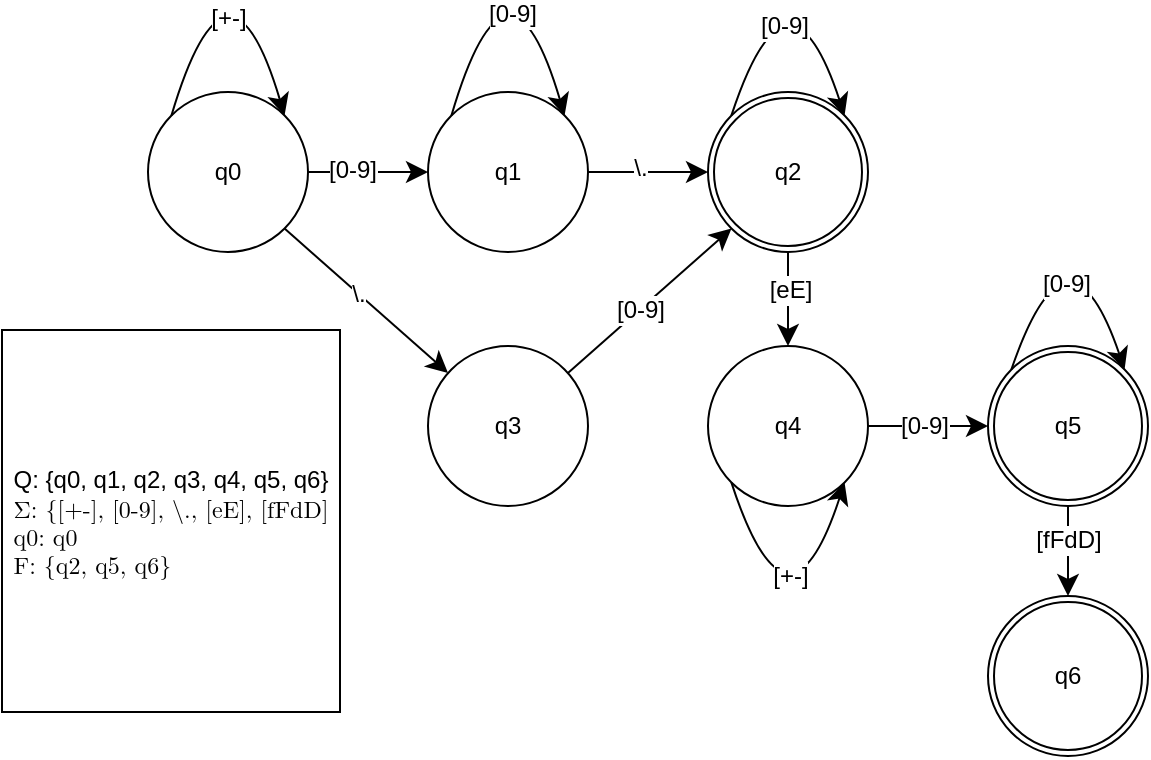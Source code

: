 <mxfile version="28.2.7">
  <diagram name="Seite-1" id="YAVIWmJRyisaWeKC7aEI">
    <mxGraphModel dx="1173" dy="823" grid="0" gridSize="10" guides="1" tooltips="1" connect="1" arrows="1" fold="1" page="0" pageScale="1" pageWidth="1169" pageHeight="827" math="0" shadow="0">
      <root>
        <mxCell id="0" />
        <mxCell id="1" parent="0" />
        <mxCell id="CNpXYChLDquKb-9LG0T4-5" style="edgeStyle=none;curved=1;rounded=0;orthogonalLoop=1;jettySize=auto;html=1;entryX=0;entryY=0.5;entryDx=0;entryDy=0;fontSize=12;startSize=8;endSize=8;" edge="1" parent="1" source="CNpXYChLDquKb-9LG0T4-1" target="CNpXYChLDquKb-9LG0T4-4">
          <mxGeometry relative="1" as="geometry" />
        </mxCell>
        <mxCell id="CNpXYChLDquKb-9LG0T4-7" value="[0-9]" style="edgeLabel;html=1;align=center;verticalAlign=middle;resizable=0;points=[];fontSize=12;" vertex="1" connectable="0" parent="CNpXYChLDquKb-9LG0T4-5">
          <mxGeometry x="-0.283" y="1" relative="1" as="geometry">
            <mxPoint as="offset" />
          </mxGeometry>
        </mxCell>
        <mxCell id="CNpXYChLDquKb-9LG0T4-15" style="edgeStyle=none;curved=1;rounded=0;orthogonalLoop=1;jettySize=auto;html=1;exitX=1;exitY=1;exitDx=0;exitDy=0;fontSize=12;startSize=8;endSize=8;" edge="1" parent="1" source="CNpXYChLDquKb-9LG0T4-1" target="CNpXYChLDquKb-9LG0T4-14">
          <mxGeometry relative="1" as="geometry" />
        </mxCell>
        <mxCell id="CNpXYChLDquKb-9LG0T4-16" value="\." style="edgeLabel;html=1;align=center;verticalAlign=middle;resizable=0;points=[];fontSize=12;" vertex="1" connectable="0" parent="CNpXYChLDquKb-9LG0T4-15">
          <mxGeometry x="-0.102" relative="1" as="geometry">
            <mxPoint as="offset" />
          </mxGeometry>
        </mxCell>
        <mxCell id="CNpXYChLDquKb-9LG0T4-1" value="q0" style="ellipse;whiteSpace=wrap;html=1;aspect=fixed;" vertex="1" parent="1">
          <mxGeometry x="160" y="160" width="80" height="80" as="geometry" />
        </mxCell>
        <mxCell id="CNpXYChLDquKb-9LG0T4-2" style="edgeStyle=none;curved=1;rounded=0;orthogonalLoop=1;jettySize=auto;html=1;exitX=0;exitY=0;exitDx=0;exitDy=0;entryX=1;entryY=0;entryDx=0;entryDy=0;fontSize=12;startSize=8;endSize=8;" edge="1" parent="1" source="CNpXYChLDquKb-9LG0T4-1" target="CNpXYChLDquKb-9LG0T4-1">
          <mxGeometry relative="1" as="geometry">
            <Array as="points">
              <mxPoint x="200" y="77" />
            </Array>
          </mxGeometry>
        </mxCell>
        <mxCell id="CNpXYChLDquKb-9LG0T4-3" value="[+-]" style="edgeLabel;html=1;align=center;verticalAlign=middle;resizable=0;points=[];fontSize=12;" vertex="1" connectable="0" parent="CNpXYChLDquKb-9LG0T4-2">
          <mxGeometry x="-0.482" y="-12" relative="1" as="geometry">
            <mxPoint x="2" y="-4" as="offset" />
          </mxGeometry>
        </mxCell>
        <mxCell id="CNpXYChLDquKb-9LG0T4-10" style="edgeStyle=none;curved=1;rounded=0;orthogonalLoop=1;jettySize=auto;html=1;entryX=0;entryY=0.5;entryDx=0;entryDy=0;fontSize=12;startSize=8;endSize=8;" edge="1" parent="1" source="CNpXYChLDquKb-9LG0T4-4" target="CNpXYChLDquKb-9LG0T4-9">
          <mxGeometry relative="1" as="geometry" />
        </mxCell>
        <mxCell id="CNpXYChLDquKb-9LG0T4-11" value="\." style="edgeLabel;html=1;align=center;verticalAlign=middle;resizable=0;points=[];fontSize=12;" vertex="1" connectable="0" parent="CNpXYChLDquKb-9LG0T4-10">
          <mxGeometry x="-0.155" y="2" relative="1" as="geometry">
            <mxPoint as="offset" />
          </mxGeometry>
        </mxCell>
        <mxCell id="CNpXYChLDquKb-9LG0T4-4" value="q1" style="ellipse;whiteSpace=wrap;html=1;aspect=fixed;" vertex="1" parent="1">
          <mxGeometry x="300" y="160" width="80" height="80" as="geometry" />
        </mxCell>
        <mxCell id="CNpXYChLDquKb-9LG0T4-6" style="edgeStyle=none;curved=1;rounded=0;orthogonalLoop=1;jettySize=auto;html=1;exitX=0;exitY=0;exitDx=0;exitDy=0;entryX=1;entryY=0;entryDx=0;entryDy=0;fontSize=12;startSize=8;endSize=8;" edge="1" parent="1" source="CNpXYChLDquKb-9LG0T4-4" target="CNpXYChLDquKb-9LG0T4-4">
          <mxGeometry relative="1" as="geometry">
            <Array as="points">
              <mxPoint x="340" y="76" />
            </Array>
          </mxGeometry>
        </mxCell>
        <mxCell id="CNpXYChLDquKb-9LG0T4-8" value="[0-9]" style="edgeLabel;html=1;align=center;verticalAlign=middle;resizable=0;points=[];fontSize=12;" vertex="1" connectable="0" parent="CNpXYChLDquKb-9LG0T4-6">
          <mxGeometry x="0.437" y="-11" relative="1" as="geometry">
            <mxPoint as="offset" />
          </mxGeometry>
        </mxCell>
        <mxCell id="CNpXYChLDquKb-9LG0T4-23" style="edgeStyle=none;curved=1;rounded=0;orthogonalLoop=1;jettySize=auto;html=1;entryX=0.5;entryY=0;entryDx=0;entryDy=0;fontSize=12;startSize=8;endSize=8;" edge="1" parent="1" source="CNpXYChLDquKb-9LG0T4-9" target="CNpXYChLDquKb-9LG0T4-22">
          <mxGeometry relative="1" as="geometry" />
        </mxCell>
        <mxCell id="CNpXYChLDquKb-9LG0T4-24" value="[eE]" style="edgeLabel;html=1;align=center;verticalAlign=middle;resizable=0;points=[];fontSize=12;" vertex="1" connectable="0" parent="CNpXYChLDquKb-9LG0T4-23">
          <mxGeometry x="-0.187" y="1" relative="1" as="geometry">
            <mxPoint as="offset" />
          </mxGeometry>
        </mxCell>
        <mxCell id="CNpXYChLDquKb-9LG0T4-9" value="q2" style="ellipse;whiteSpace=wrap;html=1;aspect=fixed;" vertex="1" parent="1">
          <mxGeometry x="440" y="160" width="80" height="80" as="geometry" />
        </mxCell>
        <mxCell id="CNpXYChLDquKb-9LG0T4-12" style="edgeStyle=none;curved=1;rounded=0;orthogonalLoop=1;jettySize=auto;html=1;exitX=0;exitY=0;exitDx=0;exitDy=0;entryX=1;entryY=0;entryDx=0;entryDy=0;fontSize=12;startSize=8;endSize=8;" edge="1" parent="1" source="CNpXYChLDquKb-9LG0T4-9" target="CNpXYChLDquKb-9LG0T4-9">
          <mxGeometry relative="1" as="geometry">
            <Array as="points">
              <mxPoint x="480" y="86" />
            </Array>
          </mxGeometry>
        </mxCell>
        <mxCell id="CNpXYChLDquKb-9LG0T4-13" value="[0-9]" style="edgeLabel;html=1;align=center;verticalAlign=middle;resizable=0;points=[];fontSize=12;" vertex="1" connectable="0" parent="CNpXYChLDquKb-9LG0T4-12">
          <mxGeometry x="-0.435" y="-11" relative="1" as="geometry">
            <mxPoint as="offset" />
          </mxGeometry>
        </mxCell>
        <mxCell id="CNpXYChLDquKb-9LG0T4-18" style="edgeStyle=none;curved=1;rounded=0;orthogonalLoop=1;jettySize=auto;html=1;entryX=0;entryY=1;entryDx=0;entryDy=0;fontSize=12;startSize=8;endSize=8;" edge="1" parent="1" source="CNpXYChLDquKb-9LG0T4-14" target="CNpXYChLDquKb-9LG0T4-9">
          <mxGeometry relative="1" as="geometry">
            <mxPoint x="440" y="327" as="targetPoint" />
          </mxGeometry>
        </mxCell>
        <mxCell id="CNpXYChLDquKb-9LG0T4-19" value="[0-9]" style="edgeLabel;html=1;align=center;verticalAlign=middle;resizable=0;points=[];fontSize=12;" vertex="1" connectable="0" parent="CNpXYChLDquKb-9LG0T4-18">
          <mxGeometry x="-0.133" relative="1" as="geometry">
            <mxPoint as="offset" />
          </mxGeometry>
        </mxCell>
        <mxCell id="CNpXYChLDquKb-9LG0T4-14" value="q3" style="ellipse;whiteSpace=wrap;html=1;aspect=fixed;" vertex="1" parent="1">
          <mxGeometry x="300" y="287" width="80" height="80" as="geometry" />
        </mxCell>
        <mxCell id="CNpXYChLDquKb-9LG0T4-28" style="edgeStyle=none;curved=1;rounded=0;orthogonalLoop=1;jettySize=auto;html=1;entryX=0;entryY=0.5;entryDx=0;entryDy=0;fontSize=12;startSize=8;endSize=8;" edge="1" parent="1" source="CNpXYChLDquKb-9LG0T4-22" target="CNpXYChLDquKb-9LG0T4-25">
          <mxGeometry relative="1" as="geometry" />
        </mxCell>
        <mxCell id="CNpXYChLDquKb-9LG0T4-29" value="[0-9]" style="edgeLabel;html=1;align=center;verticalAlign=middle;resizable=0;points=[];fontSize=12;" vertex="1" connectable="0" parent="CNpXYChLDquKb-9LG0T4-28">
          <mxGeometry x="-0.084" relative="1" as="geometry">
            <mxPoint as="offset" />
          </mxGeometry>
        </mxCell>
        <mxCell id="CNpXYChLDquKb-9LG0T4-22" value="q4" style="ellipse;whiteSpace=wrap;html=1;aspect=fixed;" vertex="1" parent="1">
          <mxGeometry x="440" y="287" width="80" height="80" as="geometry" />
        </mxCell>
        <mxCell id="CNpXYChLDquKb-9LG0T4-33" style="edgeStyle=none;curved=1;rounded=0;orthogonalLoop=1;jettySize=auto;html=1;entryX=0.5;entryY=0;entryDx=0;entryDy=0;fontSize=12;startSize=8;endSize=8;" edge="1" parent="1" source="CNpXYChLDquKb-9LG0T4-25" target="CNpXYChLDquKb-9LG0T4-32">
          <mxGeometry relative="1" as="geometry" />
        </mxCell>
        <mxCell id="CNpXYChLDquKb-9LG0T4-34" value="[fFdD]" style="edgeLabel;html=1;align=center;verticalAlign=middle;resizable=0;points=[];fontSize=12;" vertex="1" connectable="0" parent="CNpXYChLDquKb-9LG0T4-33">
          <mxGeometry x="-0.251" relative="1" as="geometry">
            <mxPoint as="offset" />
          </mxGeometry>
        </mxCell>
        <mxCell id="CNpXYChLDquKb-9LG0T4-25" value="q5" style="ellipse;whiteSpace=wrap;html=1;aspect=fixed;" vertex="1" parent="1">
          <mxGeometry x="580" y="287" width="80" height="80" as="geometry" />
        </mxCell>
        <mxCell id="CNpXYChLDquKb-9LG0T4-26" style="edgeStyle=none;curved=1;rounded=0;orthogonalLoop=1;jettySize=auto;html=1;exitX=0;exitY=1;exitDx=0;exitDy=0;entryX=1;entryY=1;entryDx=0;entryDy=0;fontSize=12;startSize=8;endSize=8;" edge="1" parent="1" source="CNpXYChLDquKb-9LG0T4-22" target="CNpXYChLDquKb-9LG0T4-22">
          <mxGeometry relative="1" as="geometry">
            <Array as="points">
              <mxPoint x="480" y="442" />
            </Array>
          </mxGeometry>
        </mxCell>
        <mxCell id="CNpXYChLDquKb-9LG0T4-27" value="[+-]" style="edgeLabel;html=1;align=center;verticalAlign=middle;resizable=0;points=[];fontSize=12;" vertex="1" connectable="0" parent="CNpXYChLDquKb-9LG0T4-26">
          <mxGeometry x="0.42" y="12" relative="1" as="geometry">
            <mxPoint as="offset" />
          </mxGeometry>
        </mxCell>
        <mxCell id="CNpXYChLDquKb-9LG0T4-30" style="edgeStyle=none;curved=1;rounded=0;orthogonalLoop=1;jettySize=auto;html=1;exitX=0;exitY=0;exitDx=0;exitDy=0;entryX=1;entryY=0;entryDx=0;entryDy=0;fontSize=12;startSize=8;endSize=8;" edge="1" parent="1" source="CNpXYChLDquKb-9LG0T4-25" target="CNpXYChLDquKb-9LG0T4-25">
          <mxGeometry relative="1" as="geometry">
            <Array as="points">
              <mxPoint x="620" y="216" />
            </Array>
          </mxGeometry>
        </mxCell>
        <mxCell id="CNpXYChLDquKb-9LG0T4-31" value="[0-9]" style="edgeLabel;html=1;align=center;verticalAlign=middle;resizable=0;points=[];fontSize=12;" vertex="1" connectable="0" parent="CNpXYChLDquKb-9LG0T4-30">
          <mxGeometry x="-0.44" y="-12" relative="1" as="geometry">
            <mxPoint as="offset" />
          </mxGeometry>
        </mxCell>
        <mxCell id="CNpXYChLDquKb-9LG0T4-32" value="q6" style="ellipse;whiteSpace=wrap;html=1;aspect=fixed;" vertex="1" parent="1">
          <mxGeometry x="580" y="412" width="80" height="80" as="geometry" />
        </mxCell>
        <mxCell id="CNpXYChLDquKb-9LG0T4-35" value="q5" style="ellipse;whiteSpace=wrap;html=1;aspect=fixed;" vertex="1" parent="1">
          <mxGeometry x="583" y="290" width="74" height="74" as="geometry" />
        </mxCell>
        <mxCell id="CNpXYChLDquKb-9LG0T4-37" value="q2" style="ellipse;whiteSpace=wrap;html=1;aspect=fixed;" vertex="1" parent="1">
          <mxGeometry x="443" y="163" width="74" height="74" as="geometry" />
        </mxCell>
        <mxCell id="CNpXYChLDquKb-9LG0T4-38" value="q6" style="ellipse;whiteSpace=wrap;html=1;aspect=fixed;" vertex="1" parent="1">
          <mxGeometry x="583" y="415" width="74" height="74" as="geometry" />
        </mxCell>
        <mxCell id="CNpXYChLDquKb-9LG0T4-39" value="Q: {q0, q1, q2, q3, q4, q5, q6}&lt;div&gt;&lt;math style=&quot;color: rgb(240, 246, 252); text-align: start; background-color: rgb(13, 17, 23);&quot; xmlns=&quot;http://www.w3.org/1998/Math/MathML&quot;&gt;&lt;mi mathvariant=&quot;normal&quot;&gt;&lt;font style=&quot;color: rgb(0, 0, 0); background-color: rgb(255, 255, 255);&quot;&gt;Σ: {[+-], [0-9], \., [eE], [fFdD]&lt;/font&gt;&lt;font style=&quot;color: rgb(0, 0, 0); background-color: rgb(255, 255, 255);&quot;&gt;q0: q0&lt;/font&gt;&lt;font style=&quot;color: rgb(0, 0, 0); background-color: rgb(255, 255, 255);&quot;&gt;F: {q2, q5, q6}&lt;/font&gt;&lt;/mi&gt;&lt;/math&gt;&lt;/div&gt;" style="rounded=0;whiteSpace=wrap;html=1;" vertex="1" parent="1">
          <mxGeometry x="87" y="279" width="169" height="191" as="geometry" />
        </mxCell>
      </root>
    </mxGraphModel>
  </diagram>
</mxfile>
